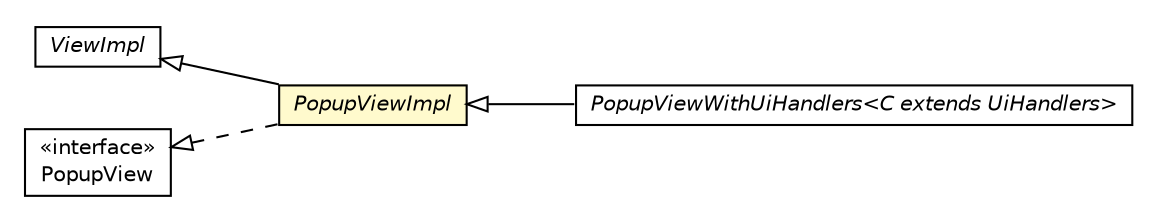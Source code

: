 #!/usr/local/bin/dot
#
# Class diagram 
# Generated by UMLGraph version R5_6-24-gf6e263 (http://www.umlgraph.org/)
#

digraph G {
	edge [fontname="Helvetica",fontsize=10,labelfontname="Helvetica",labelfontsize=10];
	node [fontname="Helvetica",fontsize=10,shape=plaintext];
	nodesep=0.25;
	ranksep=0.5;
	rankdir=LR;
	// com.gwtplatform.mvp.client.ViewImpl
	c291461 [label=<<table title="com.gwtplatform.mvp.client.ViewImpl" border="0" cellborder="1" cellspacing="0" cellpadding="2" port="p" href="./ViewImpl.html">
		<tr><td><table border="0" cellspacing="0" cellpadding="1">
<tr><td align="center" balign="center"><font face="Helvetica-Oblique"> ViewImpl </font></td></tr>
		</table></td></tr>
		</table>>, URL="./ViewImpl.html", fontname="Helvetica", fontcolor="black", fontsize=10.0];
	// com.gwtplatform.mvp.client.PopupViewWithUiHandlers<C extends com.gwtplatform.mvp.client.UiHandlers>
	c291478 [label=<<table title="com.gwtplatform.mvp.client.PopupViewWithUiHandlers" border="0" cellborder="1" cellspacing="0" cellpadding="2" port="p" href="./PopupViewWithUiHandlers.html">
		<tr><td><table border="0" cellspacing="0" cellpadding="1">
<tr><td align="center" balign="center"><font face="Helvetica-Oblique"> PopupViewWithUiHandlers&lt;C extends UiHandlers&gt; </font></td></tr>
		</table></td></tr>
		</table>>, URL="./PopupViewWithUiHandlers.html", fontname="Helvetica", fontcolor="black", fontsize=10.0];
	// com.gwtplatform.mvp.client.PopupViewImpl
	c291479 [label=<<table title="com.gwtplatform.mvp.client.PopupViewImpl" border="0" cellborder="1" cellspacing="0" cellpadding="2" port="p" bgcolor="lemonChiffon" href="./PopupViewImpl.html">
		<tr><td><table border="0" cellspacing="0" cellpadding="1">
<tr><td align="center" balign="center"><font face="Helvetica-Oblique"> PopupViewImpl </font></td></tr>
		</table></td></tr>
		</table>>, URL="./PopupViewImpl.html", fontname="Helvetica", fontcolor="black", fontsize=10.0];
	// com.gwtplatform.mvp.client.PopupView
	c291481 [label=<<table title="com.gwtplatform.mvp.client.PopupView" border="0" cellborder="1" cellspacing="0" cellpadding="2" port="p" href="./PopupView.html">
		<tr><td><table border="0" cellspacing="0" cellpadding="1">
<tr><td align="center" balign="center"> &#171;interface&#187; </td></tr>
<tr><td align="center" balign="center"> PopupView </td></tr>
		</table></td></tr>
		</table>>, URL="./PopupView.html", fontname="Helvetica", fontcolor="black", fontsize=10.0];
	//com.gwtplatform.mvp.client.PopupViewWithUiHandlers<C extends com.gwtplatform.mvp.client.UiHandlers> extends com.gwtplatform.mvp.client.PopupViewImpl
	c291479:p -> c291478:p [dir=back,arrowtail=empty];
	//com.gwtplatform.mvp.client.PopupViewImpl extends com.gwtplatform.mvp.client.ViewImpl
	c291461:p -> c291479:p [dir=back,arrowtail=empty];
	//com.gwtplatform.mvp.client.PopupViewImpl implements com.gwtplatform.mvp.client.PopupView
	c291481:p -> c291479:p [dir=back,arrowtail=empty,style=dashed];
}

